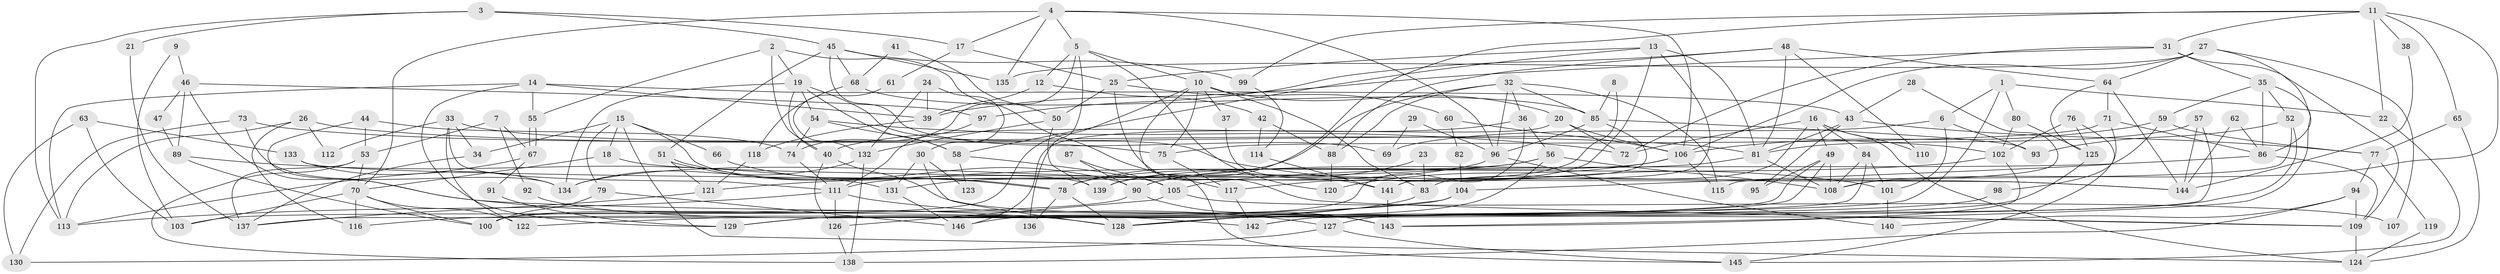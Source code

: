 // Generated by graph-tools (version 1.1) at 2025/52/03/09/25 04:52:16]
// undirected, 146 vertices, 292 edges
graph export_dot {
graph [start="1"]
  node [color=gray90,style=filled];
  1;
  2;
  3;
  4;
  5;
  6;
  7;
  8;
  9;
  10;
  11;
  12;
  13;
  14;
  15;
  16;
  17;
  18;
  19;
  20;
  21;
  22;
  23;
  24;
  25;
  26;
  27;
  28;
  29;
  30;
  31;
  32;
  33;
  34;
  35;
  36;
  37;
  38;
  39;
  40;
  41;
  42;
  43;
  44;
  45;
  46;
  47;
  48;
  49;
  50;
  51;
  52;
  53;
  54;
  55;
  56;
  57;
  58;
  59;
  60;
  61;
  62;
  63;
  64;
  65;
  66;
  67;
  68;
  69;
  70;
  71;
  72;
  73;
  74;
  75;
  76;
  77;
  78;
  79;
  80;
  81;
  82;
  83;
  84;
  85;
  86;
  87;
  88;
  89;
  90;
  91;
  92;
  93;
  94;
  95;
  96;
  97;
  98;
  99;
  100;
  101;
  102;
  103;
  104;
  105;
  106;
  107;
  108;
  109;
  110;
  111;
  112;
  113;
  114;
  115;
  116;
  117;
  118;
  119;
  120;
  121;
  122;
  123;
  124;
  125;
  126;
  127;
  128;
  129;
  130;
  131;
  132;
  133;
  134;
  135;
  136;
  137;
  138;
  139;
  140;
  141;
  142;
  143;
  144;
  145;
  146;
  1 -- 146;
  1 -- 22;
  1 -- 6;
  1 -- 80;
  2 -- 55;
  2 -- 19;
  2 -- 40;
  2 -- 117;
  3 -- 113;
  3 -- 17;
  3 -- 21;
  3 -- 45;
  4 -- 106;
  4 -- 5;
  4 -- 17;
  4 -- 70;
  4 -- 96;
  4 -- 135;
  5 -- 12;
  5 -- 10;
  5 -- 74;
  5 -- 120;
  5 -- 136;
  6 -- 93;
  6 -- 69;
  6 -- 101;
  7 -- 67;
  7 -- 53;
  7 -- 92;
  8 -- 90;
  8 -- 85;
  9 -- 46;
  9 -- 103;
  10 -- 75;
  10 -- 100;
  10 -- 20;
  10 -- 37;
  10 -- 83;
  10 -- 145;
  11 -- 108;
  11 -- 65;
  11 -- 22;
  11 -- 31;
  11 -- 38;
  11 -- 99;
  11 -- 139;
  12 -- 39;
  12 -- 42;
  13 -- 58;
  13 -- 141;
  13 -- 25;
  13 -- 81;
  13 -- 117;
  14 -- 129;
  14 -- 43;
  14 -- 39;
  14 -- 55;
  14 -- 113;
  15 -- 34;
  15 -- 18;
  15 -- 66;
  15 -- 79;
  15 -- 124;
  15 -- 139;
  16 -- 72;
  16 -- 84;
  16 -- 49;
  16 -- 83;
  16 -- 110;
  16 -- 124;
  17 -- 25;
  17 -- 61;
  18 -- 144;
  18 -- 70;
  19 -- 54;
  19 -- 40;
  19 -- 58;
  19 -- 101;
  19 -- 134;
  20 -- 106;
  20 -- 72;
  20 -- 146;
  21 -- 137;
  22 -- 145;
  23 -- 83;
  23 -- 78;
  24 -- 39;
  24 -- 132;
  24 -- 30;
  25 -- 109;
  25 -- 50;
  25 -- 60;
  26 -- 102;
  26 -- 113;
  26 -- 112;
  26 -- 116;
  27 -- 106;
  27 -- 86;
  27 -- 64;
  27 -- 107;
  27 -- 135;
  28 -- 108;
  28 -- 43;
  29 -- 69;
  29 -- 96;
  30 -- 131;
  30 -- 123;
  30 -- 128;
  31 -- 109;
  31 -- 35;
  31 -- 39;
  31 -- 72;
  32 -- 96;
  32 -- 88;
  32 -- 36;
  32 -- 85;
  32 -- 115;
  32 -- 131;
  33 -- 111;
  33 -- 75;
  33 -- 34;
  33 -- 112;
  33 -- 122;
  34 -- 137;
  35 -- 59;
  35 -- 52;
  35 -- 86;
  35 -- 143;
  36 -- 56;
  36 -- 40;
  36 -- 100;
  37 -- 141;
  38 -- 144;
  39 -- 118;
  40 -- 126;
  40 -- 143;
  41 -- 68;
  41 -- 50;
  42 -- 114;
  42 -- 88;
  43 -- 77;
  43 -- 81;
  43 -- 95;
  44 -- 128;
  44 -- 53;
  44 -- 74;
  45 -- 135;
  45 -- 51;
  45 -- 68;
  45 -- 69;
  45 -- 99;
  46 -- 109;
  46 -- 89;
  46 -- 47;
  46 -- 97;
  47 -- 89;
  48 -- 81;
  48 -- 97;
  48 -- 64;
  48 -- 88;
  48 -- 110;
  49 -- 108;
  49 -- 95;
  49 -- 122;
  49 -- 129;
  50 -- 139;
  50 -- 132;
  51 -- 78;
  51 -- 78;
  51 -- 121;
  52 -- 127;
  52 -- 93;
  52 -- 115;
  53 -- 138;
  53 -- 70;
  53 -- 137;
  54 -- 74;
  54 -- 72;
  54 -- 58;
  55 -- 67;
  55 -- 67;
  56 -- 128;
  56 -- 121;
  56 -- 78;
  56 -- 108;
  57 -- 81;
  57 -- 142;
  57 -- 144;
  58 -- 105;
  58 -- 123;
  59 -- 106;
  59 -- 104;
  59 -- 77;
  60 -- 106;
  60 -- 82;
  61 -- 132;
  62 -- 86;
  62 -- 144;
  63 -- 103;
  63 -- 133;
  63 -- 130;
  64 -- 71;
  64 -- 125;
  64 -- 144;
  65 -- 77;
  65 -- 124;
  66 -- 90;
  67 -- 113;
  67 -- 91;
  68 -- 85;
  68 -- 118;
  70 -- 122;
  70 -- 100;
  70 -- 103;
  70 -- 116;
  71 -- 86;
  71 -- 75;
  71 -- 98;
  73 -- 81;
  73 -- 134;
  73 -- 130;
  74 -- 111;
  75 -- 117;
  76 -- 102;
  76 -- 125;
  76 -- 145;
  77 -- 94;
  77 -- 119;
  78 -- 128;
  78 -- 136;
  79 -- 100;
  79 -- 146;
  80 -- 102;
  80 -- 125;
  81 -- 108;
  81 -- 90;
  82 -- 104;
  83 -- 129;
  84 -- 101;
  84 -- 137;
  84 -- 108;
  85 -- 96;
  85 -- 93;
  85 -- 141;
  86 -- 105;
  86 -- 109;
  87 -- 105;
  87 -- 90;
  88 -- 120;
  89 -- 100;
  89 -- 131;
  90 -- 143;
  90 -- 103;
  91 -- 129;
  92 -- 142;
  94 -- 109;
  94 -- 140;
  94 -- 138;
  96 -- 134;
  96 -- 140;
  97 -- 111;
  98 -- 128;
  99 -- 114;
  101 -- 140;
  102 -- 111;
  102 -- 143;
  104 -- 128;
  104 -- 116;
  105 -- 126;
  105 -- 107;
  106 -- 115;
  106 -- 139;
  106 -- 120;
  109 -- 124;
  111 -- 127;
  111 -- 113;
  111 -- 126;
  114 -- 141;
  117 -- 142;
  118 -- 121;
  119 -- 124;
  121 -- 137;
  125 -- 142;
  126 -- 138;
  127 -- 130;
  127 -- 145;
  131 -- 146;
  132 -- 138;
  132 -- 134;
  133 -- 134;
  133 -- 144;
  141 -- 143;
}

